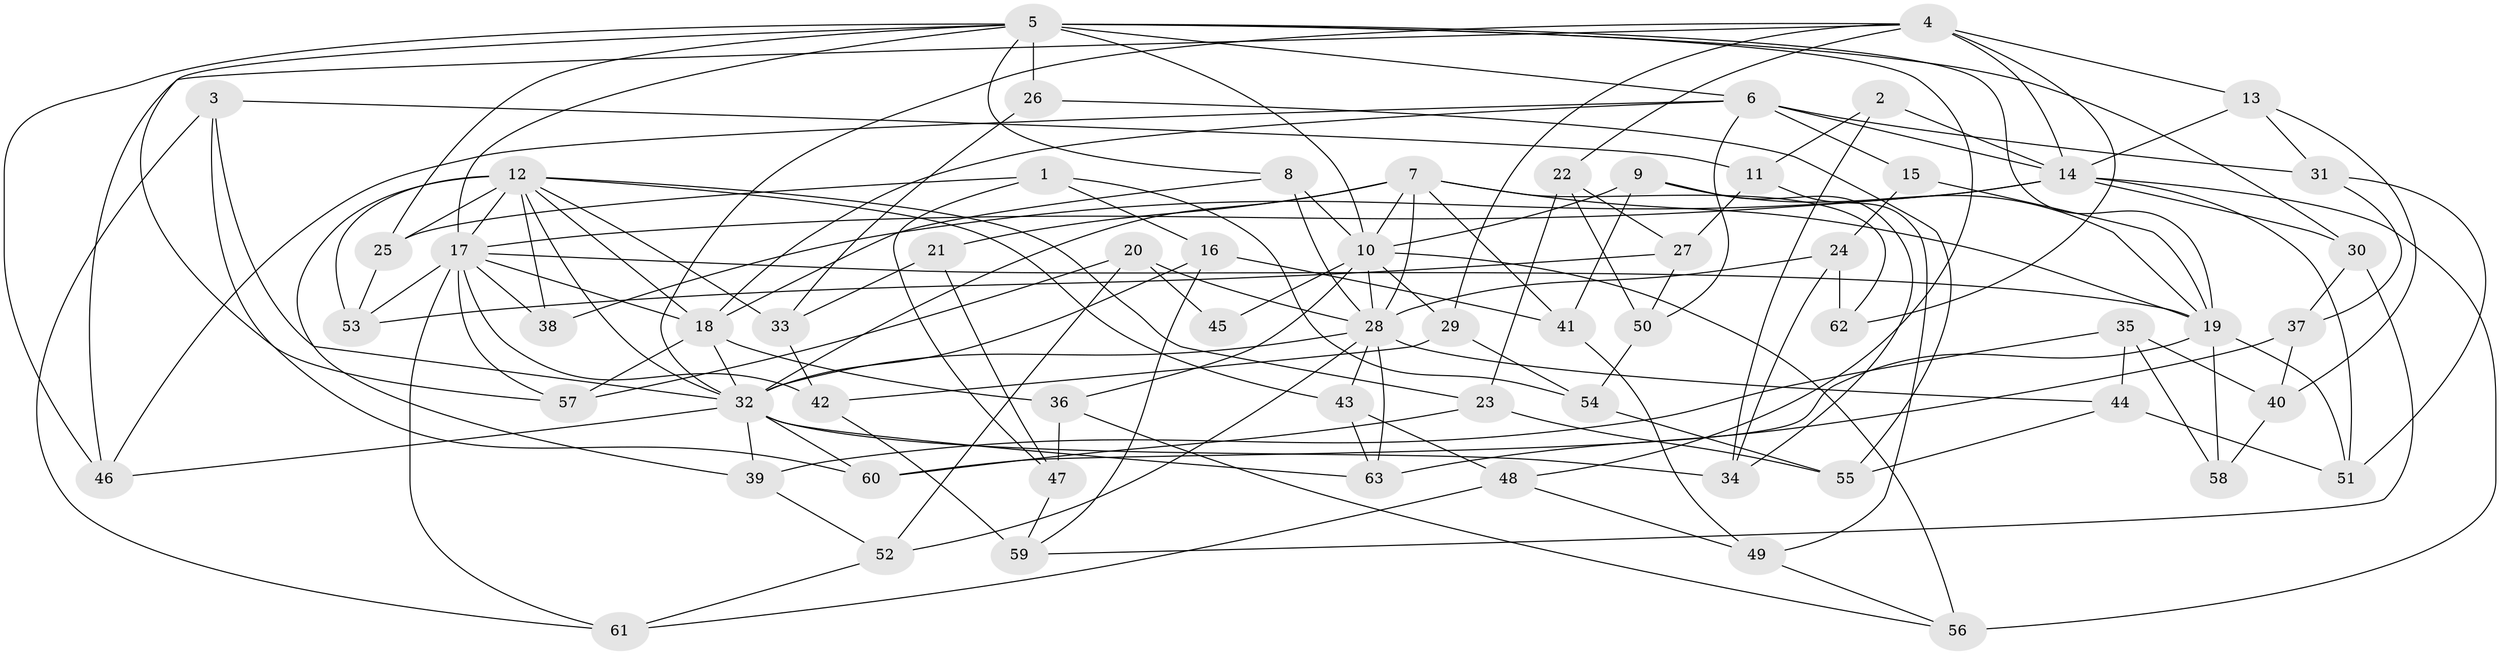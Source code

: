 // original degree distribution, {4: 1.0}
// Generated by graph-tools (version 1.1) at 2025/53/03/04/25 22:53:38]
// undirected, 63 vertices, 151 edges
graph export_dot {
  node [color=gray90,style=filled];
  1;
  2;
  3;
  4;
  5;
  6;
  7;
  8;
  9;
  10;
  11;
  12;
  13;
  14;
  15;
  16;
  17;
  18;
  19;
  20;
  21;
  22;
  23;
  24;
  25;
  26;
  27;
  28;
  29;
  30;
  31;
  32;
  33;
  34;
  35;
  36;
  37;
  38;
  39;
  40;
  41;
  42;
  43;
  44;
  45;
  46;
  47;
  48;
  49;
  50;
  51;
  52;
  53;
  54;
  55;
  56;
  57;
  58;
  59;
  60;
  61;
  62;
  63;
  1 -- 16 [weight=1.0];
  1 -- 25 [weight=1.0];
  1 -- 47 [weight=1.0];
  1 -- 54 [weight=1.0];
  2 -- 11 [weight=1.0];
  2 -- 14 [weight=2.0];
  2 -- 34 [weight=1.0];
  3 -- 11 [weight=1.0];
  3 -- 32 [weight=1.0];
  3 -- 60 [weight=1.0];
  3 -- 61 [weight=1.0];
  4 -- 13 [weight=1.0];
  4 -- 14 [weight=1.0];
  4 -- 22 [weight=1.0];
  4 -- 29 [weight=1.0];
  4 -- 32 [weight=1.0];
  4 -- 46 [weight=1.0];
  4 -- 62 [weight=2.0];
  5 -- 6 [weight=1.0];
  5 -- 8 [weight=1.0];
  5 -- 10 [weight=1.0];
  5 -- 17 [weight=1.0];
  5 -- 19 [weight=1.0];
  5 -- 25 [weight=1.0];
  5 -- 26 [weight=2.0];
  5 -- 30 [weight=1.0];
  5 -- 46 [weight=1.0];
  5 -- 48 [weight=1.0];
  5 -- 57 [weight=1.0];
  6 -- 14 [weight=1.0];
  6 -- 15 [weight=2.0];
  6 -- 18 [weight=1.0];
  6 -- 31 [weight=1.0];
  6 -- 46 [weight=1.0];
  6 -- 50 [weight=1.0];
  7 -- 10 [weight=2.0];
  7 -- 19 [weight=2.0];
  7 -- 21 [weight=2.0];
  7 -- 28 [weight=1.0];
  7 -- 32 [weight=1.0];
  7 -- 41 [weight=1.0];
  7 -- 62 [weight=1.0];
  8 -- 10 [weight=1.0];
  8 -- 18 [weight=1.0];
  8 -- 28 [weight=1.0];
  9 -- 10 [weight=1.0];
  9 -- 19 [weight=1.0];
  9 -- 34 [weight=1.0];
  9 -- 41 [weight=1.0];
  10 -- 28 [weight=1.0];
  10 -- 29 [weight=1.0];
  10 -- 36 [weight=1.0];
  10 -- 45 [weight=3.0];
  10 -- 56 [weight=1.0];
  11 -- 27 [weight=1.0];
  11 -- 49 [weight=1.0];
  12 -- 17 [weight=2.0];
  12 -- 18 [weight=1.0];
  12 -- 23 [weight=1.0];
  12 -- 25 [weight=1.0];
  12 -- 32 [weight=1.0];
  12 -- 33 [weight=1.0];
  12 -- 38 [weight=2.0];
  12 -- 39 [weight=1.0];
  12 -- 43 [weight=1.0];
  12 -- 53 [weight=1.0];
  13 -- 14 [weight=1.0];
  13 -- 31 [weight=1.0];
  13 -- 40 [weight=1.0];
  14 -- 17 [weight=1.0];
  14 -- 30 [weight=1.0];
  14 -- 38 [weight=1.0];
  14 -- 51 [weight=1.0];
  14 -- 56 [weight=1.0];
  15 -- 19 [weight=1.0];
  15 -- 24 [weight=1.0];
  16 -- 32 [weight=1.0];
  16 -- 41 [weight=1.0];
  16 -- 59 [weight=1.0];
  17 -- 18 [weight=2.0];
  17 -- 19 [weight=1.0];
  17 -- 38 [weight=1.0];
  17 -- 42 [weight=1.0];
  17 -- 53 [weight=1.0];
  17 -- 57 [weight=1.0];
  17 -- 61 [weight=1.0];
  18 -- 32 [weight=1.0];
  18 -- 36 [weight=1.0];
  18 -- 57 [weight=1.0];
  19 -- 51 [weight=1.0];
  19 -- 58 [weight=2.0];
  19 -- 60 [weight=1.0];
  20 -- 28 [weight=1.0];
  20 -- 45 [weight=1.0];
  20 -- 52 [weight=1.0];
  20 -- 57 [weight=1.0];
  21 -- 33 [weight=1.0];
  21 -- 47 [weight=1.0];
  22 -- 23 [weight=1.0];
  22 -- 27 [weight=1.0];
  22 -- 50 [weight=1.0];
  23 -- 55 [weight=1.0];
  23 -- 60 [weight=1.0];
  24 -- 28 [weight=1.0];
  24 -- 34 [weight=1.0];
  24 -- 62 [weight=1.0];
  25 -- 53 [weight=1.0];
  26 -- 33 [weight=1.0];
  26 -- 55 [weight=1.0];
  27 -- 50 [weight=1.0];
  27 -- 53 [weight=1.0];
  28 -- 32 [weight=1.0];
  28 -- 43 [weight=1.0];
  28 -- 44 [weight=1.0];
  28 -- 52 [weight=1.0];
  28 -- 63 [weight=1.0];
  29 -- 42 [weight=1.0];
  29 -- 54 [weight=1.0];
  30 -- 37 [weight=1.0];
  30 -- 59 [weight=1.0];
  31 -- 37 [weight=1.0];
  31 -- 51 [weight=1.0];
  32 -- 34 [weight=1.0];
  32 -- 39 [weight=1.0];
  32 -- 46 [weight=1.0];
  32 -- 60 [weight=1.0];
  32 -- 63 [weight=1.0];
  33 -- 42 [weight=1.0];
  35 -- 39 [weight=1.0];
  35 -- 40 [weight=1.0];
  35 -- 44 [weight=1.0];
  35 -- 58 [weight=1.0];
  36 -- 47 [weight=1.0];
  36 -- 56 [weight=1.0];
  37 -- 40 [weight=1.0];
  37 -- 63 [weight=1.0];
  39 -- 52 [weight=1.0];
  40 -- 58 [weight=1.0];
  41 -- 49 [weight=1.0];
  42 -- 59 [weight=1.0];
  43 -- 48 [weight=1.0];
  43 -- 63 [weight=1.0];
  44 -- 51 [weight=1.0];
  44 -- 55 [weight=1.0];
  47 -- 59 [weight=1.0];
  48 -- 49 [weight=1.0];
  48 -- 61 [weight=1.0];
  49 -- 56 [weight=1.0];
  50 -- 54 [weight=1.0];
  52 -- 61 [weight=1.0];
  54 -- 55 [weight=1.0];
}
